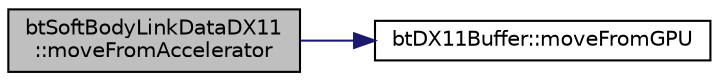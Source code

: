 digraph "btSoftBodyLinkDataDX11::moveFromAccelerator"
{
  edge [fontname="Helvetica",fontsize="10",labelfontname="Helvetica",labelfontsize="10"];
  node [fontname="Helvetica",fontsize="10",shape=record];
  rankdir="LR";
  Node1 [label="btSoftBodyLinkDataDX11\l::moveFromAccelerator",height=0.2,width=0.4,color="black", fillcolor="grey75", style="filled", fontcolor="black"];
  Node1 -> Node2 [color="midnightblue",fontsize="10",style="solid",fontname="Helvetica"];
  Node2 [label="btDX11Buffer::moveFromGPU",height=0.2,width=0.4,color="black", fillcolor="white", style="filled",URL="$classbt_d_x11_buffer.html#aacac21503809131b8991c0cee42e0b1b"];
}
